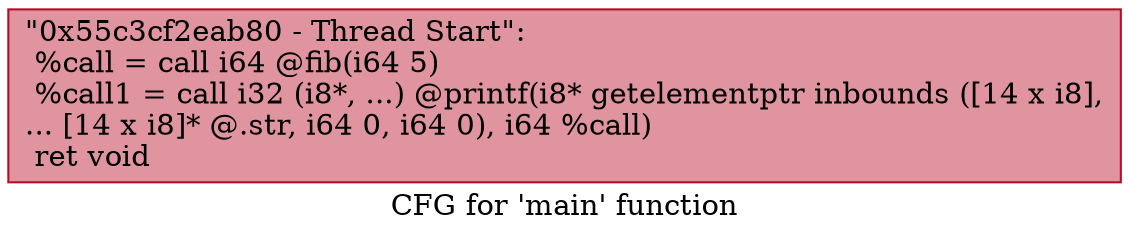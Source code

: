 digraph "CFG for 'main' function" {
	label="CFG for 'main' function";

	Node0x55c3cf2eab80 [shape=record,color="#b70d28ff", style=filled, fillcolor="#b70d2870",label="{\"0x55c3cf2eab80 - Thread Start\":\l  %call = call i64 @fib(i64 5)\l  %call1 = call i32 (i8*, ...) @printf(i8* getelementptr inbounds ([14 x i8],\l... [14 x i8]* @.str, i64 0, i64 0), i64 %call)\l  ret void\l}"];
}
